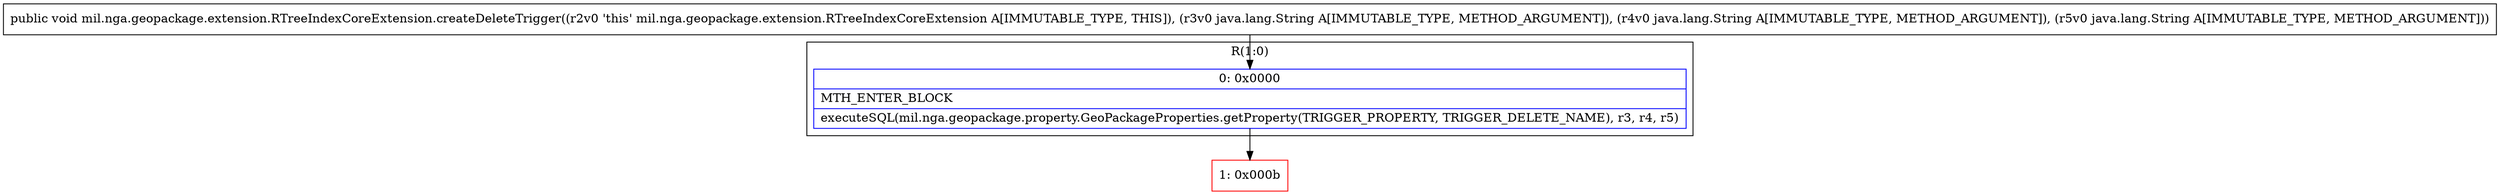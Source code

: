 digraph "CFG formil.nga.geopackage.extension.RTreeIndexCoreExtension.createDeleteTrigger(Ljava\/lang\/String;Ljava\/lang\/String;Ljava\/lang\/String;)V" {
subgraph cluster_Region_871263329 {
label = "R(1:0)";
node [shape=record,color=blue];
Node_0 [shape=record,label="{0\:\ 0x0000|MTH_ENTER_BLOCK\l|executeSQL(mil.nga.geopackage.property.GeoPackageProperties.getProperty(TRIGGER_PROPERTY, TRIGGER_DELETE_NAME), r3, r4, r5)\l}"];
}
Node_1 [shape=record,color=red,label="{1\:\ 0x000b}"];
MethodNode[shape=record,label="{public void mil.nga.geopackage.extension.RTreeIndexCoreExtension.createDeleteTrigger((r2v0 'this' mil.nga.geopackage.extension.RTreeIndexCoreExtension A[IMMUTABLE_TYPE, THIS]), (r3v0 java.lang.String A[IMMUTABLE_TYPE, METHOD_ARGUMENT]), (r4v0 java.lang.String A[IMMUTABLE_TYPE, METHOD_ARGUMENT]), (r5v0 java.lang.String A[IMMUTABLE_TYPE, METHOD_ARGUMENT])) }"];
MethodNode -> Node_0;
Node_0 -> Node_1;
}


